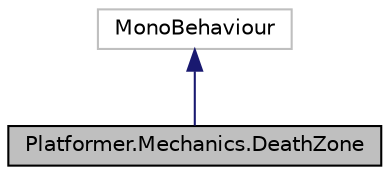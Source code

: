 digraph "Platformer.Mechanics.DeathZone"
{
 // LATEX_PDF_SIZE
  edge [fontname="Helvetica",fontsize="10",labelfontname="Helvetica",labelfontsize="10"];
  node [fontname="Helvetica",fontsize="10",shape=record];
  Node1 [label="Platformer.Mechanics.DeathZone",height=0.2,width=0.4,color="black", fillcolor="grey75", style="filled", fontcolor="black",tooltip="DeathZone components mark a collider which will schedule a PlayerEnteredDeathZone event when the play..."];
  Node2 -> Node1 [dir="back",color="midnightblue",fontsize="10",style="solid",fontname="Helvetica"];
  Node2 [label="MonoBehaviour",height=0.2,width=0.4,color="grey75", fillcolor="white", style="filled",tooltip=" "];
}
